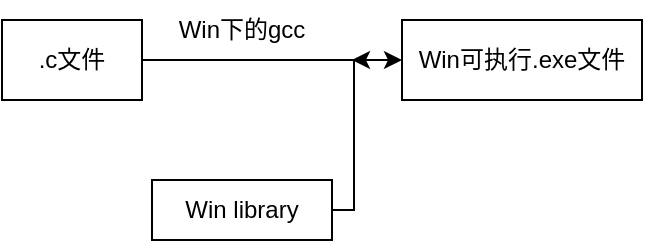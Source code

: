 <mxfile version="22.1.11" type="device">
  <diagram id="C5RBs43oDa-KdzZeNtuy" name="Page-1">
    <mxGraphModel dx="794" dy="519" grid="1" gridSize="10" guides="1" tooltips="1" connect="1" arrows="1" fold="1" page="1" pageScale="1" pageWidth="827" pageHeight="1169" math="0" shadow="0">
      <root>
        <mxCell id="WIyWlLk6GJQsqaUBKTNV-0" />
        <mxCell id="WIyWlLk6GJQsqaUBKTNV-1" parent="WIyWlLk6GJQsqaUBKTNV-0" />
        <mxCell id="bg5DDBHju25KWHDZTNtc-0" style="edgeStyle=orthogonalEdgeStyle;rounded=0;orthogonalLoop=1;jettySize=auto;html=1;exitX=1;exitY=0.5;exitDx=0;exitDy=0;entryX=0;entryY=0.5;entryDx=0;entryDy=0;" edge="1" parent="WIyWlLk6GJQsqaUBKTNV-1" source="bg5DDBHju25KWHDZTNtc-1" target="bg5DDBHju25KWHDZTNtc-2">
          <mxGeometry relative="1" as="geometry" />
        </mxCell>
        <mxCell id="bg5DDBHju25KWHDZTNtc-1" value=".c文件" style="rounded=0;whiteSpace=wrap;html=1;" vertex="1" parent="WIyWlLk6GJQsqaUBKTNV-1">
          <mxGeometry x="180" y="250" width="70" height="40" as="geometry" />
        </mxCell>
        <mxCell id="bg5DDBHju25KWHDZTNtc-2" value="Win可执行.exe文件" style="rounded=0;whiteSpace=wrap;html=1;" vertex="1" parent="WIyWlLk6GJQsqaUBKTNV-1">
          <mxGeometry x="380" y="250" width="120" height="40" as="geometry" />
        </mxCell>
        <mxCell id="bg5DDBHju25KWHDZTNtc-3" value="Win下的gcc" style="text;html=1;strokeColor=none;fillColor=none;align=center;verticalAlign=middle;whiteSpace=wrap;rounded=0;" vertex="1" parent="WIyWlLk6GJQsqaUBKTNV-1">
          <mxGeometry x="255" y="240" width="90" height="30" as="geometry" />
        </mxCell>
        <mxCell id="bg5DDBHju25KWHDZTNtc-4" style="edgeStyle=orthogonalEdgeStyle;rounded=0;orthogonalLoop=1;jettySize=auto;html=1;exitX=1;exitY=0.5;exitDx=0;exitDy=0;" edge="1" parent="WIyWlLk6GJQsqaUBKTNV-1">
          <mxGeometry relative="1" as="geometry">
            <mxPoint x="330" y="345" as="sourcePoint" />
            <mxPoint x="355" y="270" as="targetPoint" />
            <Array as="points">
              <mxPoint x="356" y="345" />
            </Array>
          </mxGeometry>
        </mxCell>
        <mxCell id="bg5DDBHju25KWHDZTNtc-5" value="Win library" style="rounded=0;whiteSpace=wrap;html=1;" vertex="1" parent="WIyWlLk6GJQsqaUBKTNV-1">
          <mxGeometry x="255" y="330" width="90" height="30" as="geometry" />
        </mxCell>
      </root>
    </mxGraphModel>
  </diagram>
</mxfile>
